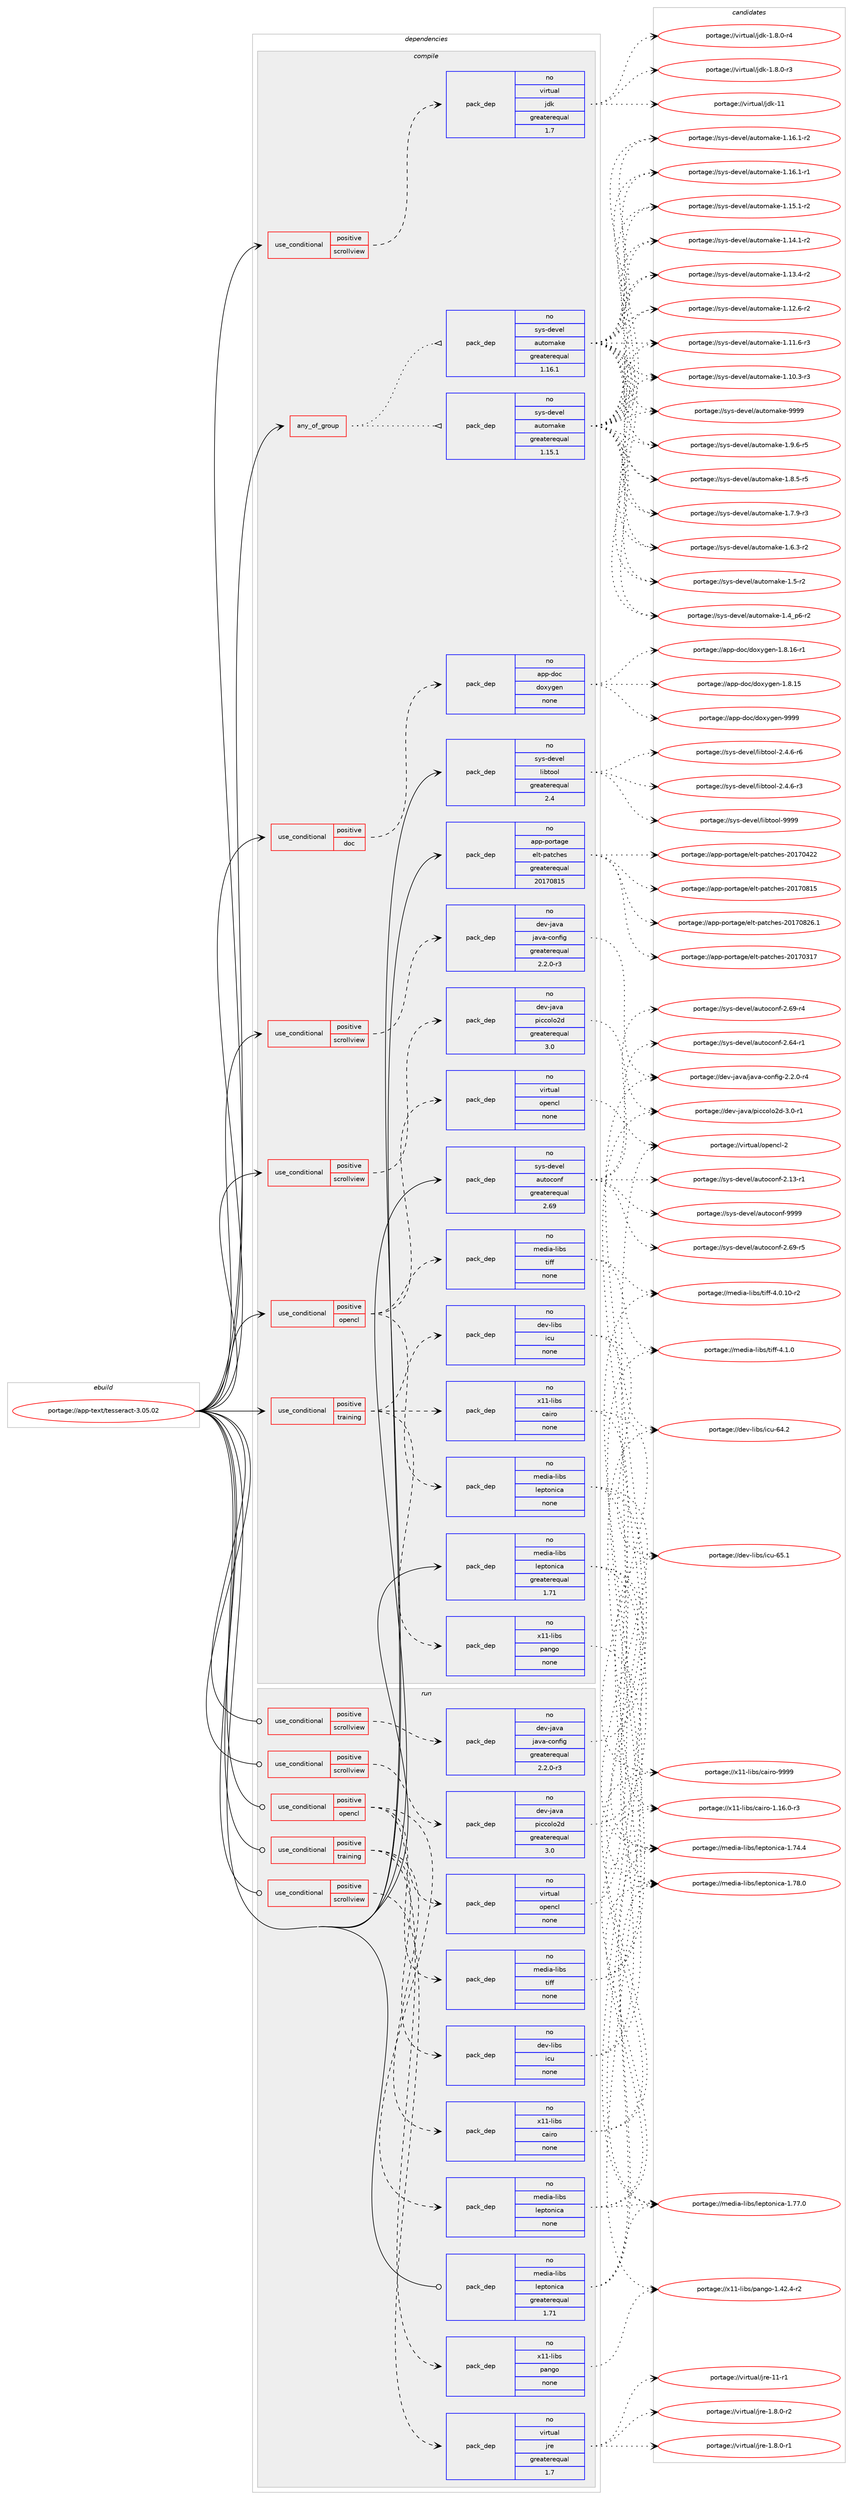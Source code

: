 digraph prolog {

# *************
# Graph options
# *************

newrank=true;
concentrate=true;
compound=true;
graph [rankdir=LR,fontname=Helvetica,fontsize=10,ranksep=1.5];#, ranksep=2.5, nodesep=0.2];
edge  [arrowhead=vee];
node  [fontname=Helvetica,fontsize=10];

# **********
# The ebuild
# **********

subgraph cluster_leftcol {
color=gray;
label=<<i>ebuild</i>>;
id [label="portage://app-text/tesseract-3.05.02", color=red, width=4, href="../app-text/tesseract-3.05.02.svg"];
}

# ****************
# The dependencies
# ****************

subgraph cluster_midcol {
color=gray;
label=<<i>dependencies</i>>;
subgraph cluster_compile {
fillcolor="#eeeeee";
style=filled;
label=<<i>compile</i>>;
subgraph any7634 {
dependency592282 [label=<<TABLE BORDER="0" CELLBORDER="1" CELLSPACING="0" CELLPADDING="4"><TR><TD CELLPADDING="10">any_of_group</TD></TR></TABLE>>, shape=none, color=red];subgraph pack444842 {
dependency592283 [label=<<TABLE BORDER="0" CELLBORDER="1" CELLSPACING="0" CELLPADDING="4" WIDTH="220"><TR><TD ROWSPAN="6" CELLPADDING="30">pack_dep</TD></TR><TR><TD WIDTH="110">no</TD></TR><TR><TD>sys-devel</TD></TR><TR><TD>automake</TD></TR><TR><TD>greaterequal</TD></TR><TR><TD>1.16.1</TD></TR></TABLE>>, shape=none, color=blue];
}
dependency592282:e -> dependency592283:w [weight=20,style="dotted",arrowhead="oinv"];
subgraph pack444843 {
dependency592284 [label=<<TABLE BORDER="0" CELLBORDER="1" CELLSPACING="0" CELLPADDING="4" WIDTH="220"><TR><TD ROWSPAN="6" CELLPADDING="30">pack_dep</TD></TR><TR><TD WIDTH="110">no</TD></TR><TR><TD>sys-devel</TD></TR><TR><TD>automake</TD></TR><TR><TD>greaterequal</TD></TR><TR><TD>1.15.1</TD></TR></TABLE>>, shape=none, color=blue];
}
dependency592282:e -> dependency592284:w [weight=20,style="dotted",arrowhead="oinv"];
}
id:e -> dependency592282:w [weight=20,style="solid",arrowhead="vee"];
subgraph cond139544 {
dependency592285 [label=<<TABLE BORDER="0" CELLBORDER="1" CELLSPACING="0" CELLPADDING="4"><TR><TD ROWSPAN="3" CELLPADDING="10">use_conditional</TD></TR><TR><TD>positive</TD></TR><TR><TD>doc</TD></TR></TABLE>>, shape=none, color=red];
subgraph pack444844 {
dependency592286 [label=<<TABLE BORDER="0" CELLBORDER="1" CELLSPACING="0" CELLPADDING="4" WIDTH="220"><TR><TD ROWSPAN="6" CELLPADDING="30">pack_dep</TD></TR><TR><TD WIDTH="110">no</TD></TR><TR><TD>app-doc</TD></TR><TR><TD>doxygen</TD></TR><TR><TD>none</TD></TR><TR><TD></TD></TR></TABLE>>, shape=none, color=blue];
}
dependency592285:e -> dependency592286:w [weight=20,style="dashed",arrowhead="vee"];
}
id:e -> dependency592285:w [weight=20,style="solid",arrowhead="vee"];
subgraph cond139545 {
dependency592287 [label=<<TABLE BORDER="0" CELLBORDER="1" CELLSPACING="0" CELLPADDING="4"><TR><TD ROWSPAN="3" CELLPADDING="10">use_conditional</TD></TR><TR><TD>positive</TD></TR><TR><TD>opencl</TD></TR></TABLE>>, shape=none, color=red];
subgraph pack444845 {
dependency592288 [label=<<TABLE BORDER="0" CELLBORDER="1" CELLSPACING="0" CELLPADDING="4" WIDTH="220"><TR><TD ROWSPAN="6" CELLPADDING="30">pack_dep</TD></TR><TR><TD WIDTH="110">no</TD></TR><TR><TD>virtual</TD></TR><TR><TD>opencl</TD></TR><TR><TD>none</TD></TR><TR><TD></TD></TR></TABLE>>, shape=none, color=blue];
}
dependency592287:e -> dependency592288:w [weight=20,style="dashed",arrowhead="vee"];
subgraph pack444846 {
dependency592289 [label=<<TABLE BORDER="0" CELLBORDER="1" CELLSPACING="0" CELLPADDING="4" WIDTH="220"><TR><TD ROWSPAN="6" CELLPADDING="30">pack_dep</TD></TR><TR><TD WIDTH="110">no</TD></TR><TR><TD>media-libs</TD></TR><TR><TD>tiff</TD></TR><TR><TD>none</TD></TR><TR><TD></TD></TR></TABLE>>, shape=none, color=blue];
}
dependency592287:e -> dependency592289:w [weight=20,style="dashed",arrowhead="vee"];
subgraph pack444847 {
dependency592290 [label=<<TABLE BORDER="0" CELLBORDER="1" CELLSPACING="0" CELLPADDING="4" WIDTH="220"><TR><TD ROWSPAN="6" CELLPADDING="30">pack_dep</TD></TR><TR><TD WIDTH="110">no</TD></TR><TR><TD>media-libs</TD></TR><TR><TD>leptonica</TD></TR><TR><TD>none</TD></TR><TR><TD></TD></TR></TABLE>>, shape=none, color=blue];
}
dependency592287:e -> dependency592290:w [weight=20,style="dashed",arrowhead="vee"];
}
id:e -> dependency592287:w [weight=20,style="solid",arrowhead="vee"];
subgraph cond139546 {
dependency592291 [label=<<TABLE BORDER="0" CELLBORDER="1" CELLSPACING="0" CELLPADDING="4"><TR><TD ROWSPAN="3" CELLPADDING="10">use_conditional</TD></TR><TR><TD>positive</TD></TR><TR><TD>scrollview</TD></TR></TABLE>>, shape=none, color=red];
subgraph pack444848 {
dependency592292 [label=<<TABLE BORDER="0" CELLBORDER="1" CELLSPACING="0" CELLPADDING="4" WIDTH="220"><TR><TD ROWSPAN="6" CELLPADDING="30">pack_dep</TD></TR><TR><TD WIDTH="110">no</TD></TR><TR><TD>dev-java</TD></TR><TR><TD>java-config</TD></TR><TR><TD>greaterequal</TD></TR><TR><TD>2.2.0-r3</TD></TR></TABLE>>, shape=none, color=blue];
}
dependency592291:e -> dependency592292:w [weight=20,style="dashed",arrowhead="vee"];
}
id:e -> dependency592291:w [weight=20,style="solid",arrowhead="vee"];
subgraph cond139547 {
dependency592293 [label=<<TABLE BORDER="0" CELLBORDER="1" CELLSPACING="0" CELLPADDING="4"><TR><TD ROWSPAN="3" CELLPADDING="10">use_conditional</TD></TR><TR><TD>positive</TD></TR><TR><TD>scrollview</TD></TR></TABLE>>, shape=none, color=red];
subgraph pack444849 {
dependency592294 [label=<<TABLE BORDER="0" CELLBORDER="1" CELLSPACING="0" CELLPADDING="4" WIDTH="220"><TR><TD ROWSPAN="6" CELLPADDING="30">pack_dep</TD></TR><TR><TD WIDTH="110">no</TD></TR><TR><TD>dev-java</TD></TR><TR><TD>piccolo2d</TD></TR><TR><TD>greaterequal</TD></TR><TR><TD>3.0</TD></TR></TABLE>>, shape=none, color=blue];
}
dependency592293:e -> dependency592294:w [weight=20,style="dashed",arrowhead="vee"];
}
id:e -> dependency592293:w [weight=20,style="solid",arrowhead="vee"];
subgraph cond139548 {
dependency592295 [label=<<TABLE BORDER="0" CELLBORDER="1" CELLSPACING="0" CELLPADDING="4"><TR><TD ROWSPAN="3" CELLPADDING="10">use_conditional</TD></TR><TR><TD>positive</TD></TR><TR><TD>scrollview</TD></TR></TABLE>>, shape=none, color=red];
subgraph pack444850 {
dependency592296 [label=<<TABLE BORDER="0" CELLBORDER="1" CELLSPACING="0" CELLPADDING="4" WIDTH="220"><TR><TD ROWSPAN="6" CELLPADDING="30">pack_dep</TD></TR><TR><TD WIDTH="110">no</TD></TR><TR><TD>virtual</TD></TR><TR><TD>jdk</TD></TR><TR><TD>greaterequal</TD></TR><TR><TD>1.7</TD></TR></TABLE>>, shape=none, color=blue];
}
dependency592295:e -> dependency592296:w [weight=20,style="dashed",arrowhead="vee"];
}
id:e -> dependency592295:w [weight=20,style="solid",arrowhead="vee"];
subgraph cond139549 {
dependency592297 [label=<<TABLE BORDER="0" CELLBORDER="1" CELLSPACING="0" CELLPADDING="4"><TR><TD ROWSPAN="3" CELLPADDING="10">use_conditional</TD></TR><TR><TD>positive</TD></TR><TR><TD>training</TD></TR></TABLE>>, shape=none, color=red];
subgraph pack444851 {
dependency592298 [label=<<TABLE BORDER="0" CELLBORDER="1" CELLSPACING="0" CELLPADDING="4" WIDTH="220"><TR><TD ROWSPAN="6" CELLPADDING="30">pack_dep</TD></TR><TR><TD WIDTH="110">no</TD></TR><TR><TD>dev-libs</TD></TR><TR><TD>icu</TD></TR><TR><TD>none</TD></TR><TR><TD></TD></TR></TABLE>>, shape=none, color=blue];
}
dependency592297:e -> dependency592298:w [weight=20,style="dashed",arrowhead="vee"];
subgraph pack444852 {
dependency592299 [label=<<TABLE BORDER="0" CELLBORDER="1" CELLSPACING="0" CELLPADDING="4" WIDTH="220"><TR><TD ROWSPAN="6" CELLPADDING="30">pack_dep</TD></TR><TR><TD WIDTH="110">no</TD></TR><TR><TD>x11-libs</TD></TR><TR><TD>pango</TD></TR><TR><TD>none</TD></TR><TR><TD></TD></TR></TABLE>>, shape=none, color=blue];
}
dependency592297:e -> dependency592299:w [weight=20,style="dashed",arrowhead="vee"];
subgraph pack444853 {
dependency592300 [label=<<TABLE BORDER="0" CELLBORDER="1" CELLSPACING="0" CELLPADDING="4" WIDTH="220"><TR><TD ROWSPAN="6" CELLPADDING="30">pack_dep</TD></TR><TR><TD WIDTH="110">no</TD></TR><TR><TD>x11-libs</TD></TR><TR><TD>cairo</TD></TR><TR><TD>none</TD></TR><TR><TD></TD></TR></TABLE>>, shape=none, color=blue];
}
dependency592297:e -> dependency592300:w [weight=20,style="dashed",arrowhead="vee"];
}
id:e -> dependency592297:w [weight=20,style="solid",arrowhead="vee"];
subgraph pack444854 {
dependency592301 [label=<<TABLE BORDER="0" CELLBORDER="1" CELLSPACING="0" CELLPADDING="4" WIDTH="220"><TR><TD ROWSPAN="6" CELLPADDING="30">pack_dep</TD></TR><TR><TD WIDTH="110">no</TD></TR><TR><TD>app-portage</TD></TR><TR><TD>elt-patches</TD></TR><TR><TD>greaterequal</TD></TR><TR><TD>20170815</TD></TR></TABLE>>, shape=none, color=blue];
}
id:e -> dependency592301:w [weight=20,style="solid",arrowhead="vee"];
subgraph pack444855 {
dependency592302 [label=<<TABLE BORDER="0" CELLBORDER="1" CELLSPACING="0" CELLPADDING="4" WIDTH="220"><TR><TD ROWSPAN="6" CELLPADDING="30">pack_dep</TD></TR><TR><TD WIDTH="110">no</TD></TR><TR><TD>media-libs</TD></TR><TR><TD>leptonica</TD></TR><TR><TD>greaterequal</TD></TR><TR><TD>1.71</TD></TR></TABLE>>, shape=none, color=blue];
}
id:e -> dependency592302:w [weight=20,style="solid",arrowhead="vee"];
subgraph pack444856 {
dependency592303 [label=<<TABLE BORDER="0" CELLBORDER="1" CELLSPACING="0" CELLPADDING="4" WIDTH="220"><TR><TD ROWSPAN="6" CELLPADDING="30">pack_dep</TD></TR><TR><TD WIDTH="110">no</TD></TR><TR><TD>sys-devel</TD></TR><TR><TD>autoconf</TD></TR><TR><TD>greaterequal</TD></TR><TR><TD>2.69</TD></TR></TABLE>>, shape=none, color=blue];
}
id:e -> dependency592303:w [weight=20,style="solid",arrowhead="vee"];
subgraph pack444857 {
dependency592304 [label=<<TABLE BORDER="0" CELLBORDER="1" CELLSPACING="0" CELLPADDING="4" WIDTH="220"><TR><TD ROWSPAN="6" CELLPADDING="30">pack_dep</TD></TR><TR><TD WIDTH="110">no</TD></TR><TR><TD>sys-devel</TD></TR><TR><TD>libtool</TD></TR><TR><TD>greaterequal</TD></TR><TR><TD>2.4</TD></TR></TABLE>>, shape=none, color=blue];
}
id:e -> dependency592304:w [weight=20,style="solid",arrowhead="vee"];
}
subgraph cluster_compileandrun {
fillcolor="#eeeeee";
style=filled;
label=<<i>compile and run</i>>;
}
subgraph cluster_run {
fillcolor="#eeeeee";
style=filled;
label=<<i>run</i>>;
subgraph cond139550 {
dependency592305 [label=<<TABLE BORDER="0" CELLBORDER="1" CELLSPACING="0" CELLPADDING="4"><TR><TD ROWSPAN="3" CELLPADDING="10">use_conditional</TD></TR><TR><TD>positive</TD></TR><TR><TD>opencl</TD></TR></TABLE>>, shape=none, color=red];
subgraph pack444858 {
dependency592306 [label=<<TABLE BORDER="0" CELLBORDER="1" CELLSPACING="0" CELLPADDING="4" WIDTH="220"><TR><TD ROWSPAN="6" CELLPADDING="30">pack_dep</TD></TR><TR><TD WIDTH="110">no</TD></TR><TR><TD>virtual</TD></TR><TR><TD>opencl</TD></TR><TR><TD>none</TD></TR><TR><TD></TD></TR></TABLE>>, shape=none, color=blue];
}
dependency592305:e -> dependency592306:w [weight=20,style="dashed",arrowhead="vee"];
subgraph pack444859 {
dependency592307 [label=<<TABLE BORDER="0" CELLBORDER="1" CELLSPACING="0" CELLPADDING="4" WIDTH="220"><TR><TD ROWSPAN="6" CELLPADDING="30">pack_dep</TD></TR><TR><TD WIDTH="110">no</TD></TR><TR><TD>media-libs</TD></TR><TR><TD>tiff</TD></TR><TR><TD>none</TD></TR><TR><TD></TD></TR></TABLE>>, shape=none, color=blue];
}
dependency592305:e -> dependency592307:w [weight=20,style="dashed",arrowhead="vee"];
subgraph pack444860 {
dependency592308 [label=<<TABLE BORDER="0" CELLBORDER="1" CELLSPACING="0" CELLPADDING="4" WIDTH="220"><TR><TD ROWSPAN="6" CELLPADDING="30">pack_dep</TD></TR><TR><TD WIDTH="110">no</TD></TR><TR><TD>media-libs</TD></TR><TR><TD>leptonica</TD></TR><TR><TD>none</TD></TR><TR><TD></TD></TR></TABLE>>, shape=none, color=blue];
}
dependency592305:e -> dependency592308:w [weight=20,style="dashed",arrowhead="vee"];
}
id:e -> dependency592305:w [weight=20,style="solid",arrowhead="odot"];
subgraph cond139551 {
dependency592309 [label=<<TABLE BORDER="0" CELLBORDER="1" CELLSPACING="0" CELLPADDING="4"><TR><TD ROWSPAN="3" CELLPADDING="10">use_conditional</TD></TR><TR><TD>positive</TD></TR><TR><TD>scrollview</TD></TR></TABLE>>, shape=none, color=red];
subgraph pack444861 {
dependency592310 [label=<<TABLE BORDER="0" CELLBORDER="1" CELLSPACING="0" CELLPADDING="4" WIDTH="220"><TR><TD ROWSPAN="6" CELLPADDING="30">pack_dep</TD></TR><TR><TD WIDTH="110">no</TD></TR><TR><TD>dev-java</TD></TR><TR><TD>java-config</TD></TR><TR><TD>greaterequal</TD></TR><TR><TD>2.2.0-r3</TD></TR></TABLE>>, shape=none, color=blue];
}
dependency592309:e -> dependency592310:w [weight=20,style="dashed",arrowhead="vee"];
}
id:e -> dependency592309:w [weight=20,style="solid",arrowhead="odot"];
subgraph cond139552 {
dependency592311 [label=<<TABLE BORDER="0" CELLBORDER="1" CELLSPACING="0" CELLPADDING="4"><TR><TD ROWSPAN="3" CELLPADDING="10">use_conditional</TD></TR><TR><TD>positive</TD></TR><TR><TD>scrollview</TD></TR></TABLE>>, shape=none, color=red];
subgraph pack444862 {
dependency592312 [label=<<TABLE BORDER="0" CELLBORDER="1" CELLSPACING="0" CELLPADDING="4" WIDTH="220"><TR><TD ROWSPAN="6" CELLPADDING="30">pack_dep</TD></TR><TR><TD WIDTH="110">no</TD></TR><TR><TD>dev-java</TD></TR><TR><TD>piccolo2d</TD></TR><TR><TD>greaterequal</TD></TR><TR><TD>3.0</TD></TR></TABLE>>, shape=none, color=blue];
}
dependency592311:e -> dependency592312:w [weight=20,style="dashed",arrowhead="vee"];
}
id:e -> dependency592311:w [weight=20,style="solid",arrowhead="odot"];
subgraph cond139553 {
dependency592313 [label=<<TABLE BORDER="0" CELLBORDER="1" CELLSPACING="0" CELLPADDING="4"><TR><TD ROWSPAN="3" CELLPADDING="10">use_conditional</TD></TR><TR><TD>positive</TD></TR><TR><TD>scrollview</TD></TR></TABLE>>, shape=none, color=red];
subgraph pack444863 {
dependency592314 [label=<<TABLE BORDER="0" CELLBORDER="1" CELLSPACING="0" CELLPADDING="4" WIDTH="220"><TR><TD ROWSPAN="6" CELLPADDING="30">pack_dep</TD></TR><TR><TD WIDTH="110">no</TD></TR><TR><TD>virtual</TD></TR><TR><TD>jre</TD></TR><TR><TD>greaterequal</TD></TR><TR><TD>1.7</TD></TR></TABLE>>, shape=none, color=blue];
}
dependency592313:e -> dependency592314:w [weight=20,style="dashed",arrowhead="vee"];
}
id:e -> dependency592313:w [weight=20,style="solid",arrowhead="odot"];
subgraph cond139554 {
dependency592315 [label=<<TABLE BORDER="0" CELLBORDER="1" CELLSPACING="0" CELLPADDING="4"><TR><TD ROWSPAN="3" CELLPADDING="10">use_conditional</TD></TR><TR><TD>positive</TD></TR><TR><TD>training</TD></TR></TABLE>>, shape=none, color=red];
subgraph pack444864 {
dependency592316 [label=<<TABLE BORDER="0" CELLBORDER="1" CELLSPACING="0" CELLPADDING="4" WIDTH="220"><TR><TD ROWSPAN="6" CELLPADDING="30">pack_dep</TD></TR><TR><TD WIDTH="110">no</TD></TR><TR><TD>dev-libs</TD></TR><TR><TD>icu</TD></TR><TR><TD>none</TD></TR><TR><TD></TD></TR></TABLE>>, shape=none, color=blue];
}
dependency592315:e -> dependency592316:w [weight=20,style="dashed",arrowhead="vee"];
subgraph pack444865 {
dependency592317 [label=<<TABLE BORDER="0" CELLBORDER="1" CELLSPACING="0" CELLPADDING="4" WIDTH="220"><TR><TD ROWSPAN="6" CELLPADDING="30">pack_dep</TD></TR><TR><TD WIDTH="110">no</TD></TR><TR><TD>x11-libs</TD></TR><TR><TD>pango</TD></TR><TR><TD>none</TD></TR><TR><TD></TD></TR></TABLE>>, shape=none, color=blue];
}
dependency592315:e -> dependency592317:w [weight=20,style="dashed",arrowhead="vee"];
subgraph pack444866 {
dependency592318 [label=<<TABLE BORDER="0" CELLBORDER="1" CELLSPACING="0" CELLPADDING="4" WIDTH="220"><TR><TD ROWSPAN="6" CELLPADDING="30">pack_dep</TD></TR><TR><TD WIDTH="110">no</TD></TR><TR><TD>x11-libs</TD></TR><TR><TD>cairo</TD></TR><TR><TD>none</TD></TR><TR><TD></TD></TR></TABLE>>, shape=none, color=blue];
}
dependency592315:e -> dependency592318:w [weight=20,style="dashed",arrowhead="vee"];
}
id:e -> dependency592315:w [weight=20,style="solid",arrowhead="odot"];
subgraph pack444867 {
dependency592319 [label=<<TABLE BORDER="0" CELLBORDER="1" CELLSPACING="0" CELLPADDING="4" WIDTH="220"><TR><TD ROWSPAN="6" CELLPADDING="30">pack_dep</TD></TR><TR><TD WIDTH="110">no</TD></TR><TR><TD>media-libs</TD></TR><TR><TD>leptonica</TD></TR><TR><TD>greaterequal</TD></TR><TR><TD>1.71</TD></TR></TABLE>>, shape=none, color=blue];
}
id:e -> dependency592319:w [weight=20,style="solid",arrowhead="odot"];
}
}

# **************
# The candidates
# **************

subgraph cluster_choices {
rank=same;
color=gray;
label=<<i>candidates</i>>;

subgraph choice444842 {
color=black;
nodesep=1;
choice115121115451001011181011084797117116111109971071014557575757 [label="portage://sys-devel/automake-9999", color=red, width=4,href="../sys-devel/automake-9999.svg"];
choice115121115451001011181011084797117116111109971071014549465746544511453 [label="portage://sys-devel/automake-1.9.6-r5", color=red, width=4,href="../sys-devel/automake-1.9.6-r5.svg"];
choice115121115451001011181011084797117116111109971071014549465646534511453 [label="portage://sys-devel/automake-1.8.5-r5", color=red, width=4,href="../sys-devel/automake-1.8.5-r5.svg"];
choice115121115451001011181011084797117116111109971071014549465546574511451 [label="portage://sys-devel/automake-1.7.9-r3", color=red, width=4,href="../sys-devel/automake-1.7.9-r3.svg"];
choice115121115451001011181011084797117116111109971071014549465446514511450 [label="portage://sys-devel/automake-1.6.3-r2", color=red, width=4,href="../sys-devel/automake-1.6.3-r2.svg"];
choice11512111545100101118101108479711711611110997107101454946534511450 [label="portage://sys-devel/automake-1.5-r2", color=red, width=4,href="../sys-devel/automake-1.5-r2.svg"];
choice115121115451001011181011084797117116111109971071014549465295112544511450 [label="portage://sys-devel/automake-1.4_p6-r2", color=red, width=4,href="../sys-devel/automake-1.4_p6-r2.svg"];
choice11512111545100101118101108479711711611110997107101454946495446494511450 [label="portage://sys-devel/automake-1.16.1-r2", color=red, width=4,href="../sys-devel/automake-1.16.1-r2.svg"];
choice11512111545100101118101108479711711611110997107101454946495446494511449 [label="portage://sys-devel/automake-1.16.1-r1", color=red, width=4,href="../sys-devel/automake-1.16.1-r1.svg"];
choice11512111545100101118101108479711711611110997107101454946495346494511450 [label="portage://sys-devel/automake-1.15.1-r2", color=red, width=4,href="../sys-devel/automake-1.15.1-r2.svg"];
choice11512111545100101118101108479711711611110997107101454946495246494511450 [label="portage://sys-devel/automake-1.14.1-r2", color=red, width=4,href="../sys-devel/automake-1.14.1-r2.svg"];
choice11512111545100101118101108479711711611110997107101454946495146524511450 [label="portage://sys-devel/automake-1.13.4-r2", color=red, width=4,href="../sys-devel/automake-1.13.4-r2.svg"];
choice11512111545100101118101108479711711611110997107101454946495046544511450 [label="portage://sys-devel/automake-1.12.6-r2", color=red, width=4,href="../sys-devel/automake-1.12.6-r2.svg"];
choice11512111545100101118101108479711711611110997107101454946494946544511451 [label="portage://sys-devel/automake-1.11.6-r3", color=red, width=4,href="../sys-devel/automake-1.11.6-r3.svg"];
choice11512111545100101118101108479711711611110997107101454946494846514511451 [label="portage://sys-devel/automake-1.10.3-r3", color=red, width=4,href="../sys-devel/automake-1.10.3-r3.svg"];
dependency592283:e -> choice115121115451001011181011084797117116111109971071014557575757:w [style=dotted,weight="100"];
dependency592283:e -> choice115121115451001011181011084797117116111109971071014549465746544511453:w [style=dotted,weight="100"];
dependency592283:e -> choice115121115451001011181011084797117116111109971071014549465646534511453:w [style=dotted,weight="100"];
dependency592283:e -> choice115121115451001011181011084797117116111109971071014549465546574511451:w [style=dotted,weight="100"];
dependency592283:e -> choice115121115451001011181011084797117116111109971071014549465446514511450:w [style=dotted,weight="100"];
dependency592283:e -> choice11512111545100101118101108479711711611110997107101454946534511450:w [style=dotted,weight="100"];
dependency592283:e -> choice115121115451001011181011084797117116111109971071014549465295112544511450:w [style=dotted,weight="100"];
dependency592283:e -> choice11512111545100101118101108479711711611110997107101454946495446494511450:w [style=dotted,weight="100"];
dependency592283:e -> choice11512111545100101118101108479711711611110997107101454946495446494511449:w [style=dotted,weight="100"];
dependency592283:e -> choice11512111545100101118101108479711711611110997107101454946495346494511450:w [style=dotted,weight="100"];
dependency592283:e -> choice11512111545100101118101108479711711611110997107101454946495246494511450:w [style=dotted,weight="100"];
dependency592283:e -> choice11512111545100101118101108479711711611110997107101454946495146524511450:w [style=dotted,weight="100"];
dependency592283:e -> choice11512111545100101118101108479711711611110997107101454946495046544511450:w [style=dotted,weight="100"];
dependency592283:e -> choice11512111545100101118101108479711711611110997107101454946494946544511451:w [style=dotted,weight="100"];
dependency592283:e -> choice11512111545100101118101108479711711611110997107101454946494846514511451:w [style=dotted,weight="100"];
}
subgraph choice444843 {
color=black;
nodesep=1;
choice115121115451001011181011084797117116111109971071014557575757 [label="portage://sys-devel/automake-9999", color=red, width=4,href="../sys-devel/automake-9999.svg"];
choice115121115451001011181011084797117116111109971071014549465746544511453 [label="portage://sys-devel/automake-1.9.6-r5", color=red, width=4,href="../sys-devel/automake-1.9.6-r5.svg"];
choice115121115451001011181011084797117116111109971071014549465646534511453 [label="portage://sys-devel/automake-1.8.5-r5", color=red, width=4,href="../sys-devel/automake-1.8.5-r5.svg"];
choice115121115451001011181011084797117116111109971071014549465546574511451 [label="portage://sys-devel/automake-1.7.9-r3", color=red, width=4,href="../sys-devel/automake-1.7.9-r3.svg"];
choice115121115451001011181011084797117116111109971071014549465446514511450 [label="portage://sys-devel/automake-1.6.3-r2", color=red, width=4,href="../sys-devel/automake-1.6.3-r2.svg"];
choice11512111545100101118101108479711711611110997107101454946534511450 [label="portage://sys-devel/automake-1.5-r2", color=red, width=4,href="../sys-devel/automake-1.5-r2.svg"];
choice115121115451001011181011084797117116111109971071014549465295112544511450 [label="portage://sys-devel/automake-1.4_p6-r2", color=red, width=4,href="../sys-devel/automake-1.4_p6-r2.svg"];
choice11512111545100101118101108479711711611110997107101454946495446494511450 [label="portage://sys-devel/automake-1.16.1-r2", color=red, width=4,href="../sys-devel/automake-1.16.1-r2.svg"];
choice11512111545100101118101108479711711611110997107101454946495446494511449 [label="portage://sys-devel/automake-1.16.1-r1", color=red, width=4,href="../sys-devel/automake-1.16.1-r1.svg"];
choice11512111545100101118101108479711711611110997107101454946495346494511450 [label="portage://sys-devel/automake-1.15.1-r2", color=red, width=4,href="../sys-devel/automake-1.15.1-r2.svg"];
choice11512111545100101118101108479711711611110997107101454946495246494511450 [label="portage://sys-devel/automake-1.14.1-r2", color=red, width=4,href="../sys-devel/automake-1.14.1-r2.svg"];
choice11512111545100101118101108479711711611110997107101454946495146524511450 [label="portage://sys-devel/automake-1.13.4-r2", color=red, width=4,href="../sys-devel/automake-1.13.4-r2.svg"];
choice11512111545100101118101108479711711611110997107101454946495046544511450 [label="portage://sys-devel/automake-1.12.6-r2", color=red, width=4,href="../sys-devel/automake-1.12.6-r2.svg"];
choice11512111545100101118101108479711711611110997107101454946494946544511451 [label="portage://sys-devel/automake-1.11.6-r3", color=red, width=4,href="../sys-devel/automake-1.11.6-r3.svg"];
choice11512111545100101118101108479711711611110997107101454946494846514511451 [label="portage://sys-devel/automake-1.10.3-r3", color=red, width=4,href="../sys-devel/automake-1.10.3-r3.svg"];
dependency592284:e -> choice115121115451001011181011084797117116111109971071014557575757:w [style=dotted,weight="100"];
dependency592284:e -> choice115121115451001011181011084797117116111109971071014549465746544511453:w [style=dotted,weight="100"];
dependency592284:e -> choice115121115451001011181011084797117116111109971071014549465646534511453:w [style=dotted,weight="100"];
dependency592284:e -> choice115121115451001011181011084797117116111109971071014549465546574511451:w [style=dotted,weight="100"];
dependency592284:e -> choice115121115451001011181011084797117116111109971071014549465446514511450:w [style=dotted,weight="100"];
dependency592284:e -> choice11512111545100101118101108479711711611110997107101454946534511450:w [style=dotted,weight="100"];
dependency592284:e -> choice115121115451001011181011084797117116111109971071014549465295112544511450:w [style=dotted,weight="100"];
dependency592284:e -> choice11512111545100101118101108479711711611110997107101454946495446494511450:w [style=dotted,weight="100"];
dependency592284:e -> choice11512111545100101118101108479711711611110997107101454946495446494511449:w [style=dotted,weight="100"];
dependency592284:e -> choice11512111545100101118101108479711711611110997107101454946495346494511450:w [style=dotted,weight="100"];
dependency592284:e -> choice11512111545100101118101108479711711611110997107101454946495246494511450:w [style=dotted,weight="100"];
dependency592284:e -> choice11512111545100101118101108479711711611110997107101454946495146524511450:w [style=dotted,weight="100"];
dependency592284:e -> choice11512111545100101118101108479711711611110997107101454946495046544511450:w [style=dotted,weight="100"];
dependency592284:e -> choice11512111545100101118101108479711711611110997107101454946494946544511451:w [style=dotted,weight="100"];
dependency592284:e -> choice11512111545100101118101108479711711611110997107101454946494846514511451:w [style=dotted,weight="100"];
}
subgraph choice444844 {
color=black;
nodesep=1;
choice971121124510011199471001111201211031011104557575757 [label="portage://app-doc/doxygen-9999", color=red, width=4,href="../app-doc/doxygen-9999.svg"];
choice97112112451001119947100111120121103101110454946564649544511449 [label="portage://app-doc/doxygen-1.8.16-r1", color=red, width=4,href="../app-doc/doxygen-1.8.16-r1.svg"];
choice9711211245100111994710011112012110310111045494656464953 [label="portage://app-doc/doxygen-1.8.15", color=red, width=4,href="../app-doc/doxygen-1.8.15.svg"];
dependency592286:e -> choice971121124510011199471001111201211031011104557575757:w [style=dotted,weight="100"];
dependency592286:e -> choice97112112451001119947100111120121103101110454946564649544511449:w [style=dotted,weight="100"];
dependency592286:e -> choice9711211245100111994710011112012110310111045494656464953:w [style=dotted,weight="100"];
}
subgraph choice444845 {
color=black;
nodesep=1;
choice1181051141161179710847111112101110991084550 [label="portage://virtual/opencl-2", color=red, width=4,href="../virtual/opencl-2.svg"];
dependency592288:e -> choice1181051141161179710847111112101110991084550:w [style=dotted,weight="100"];
}
subgraph choice444846 {
color=black;
nodesep=1;
choice10910110010597451081059811547116105102102455246494648 [label="portage://media-libs/tiff-4.1.0", color=red, width=4,href="../media-libs/tiff-4.1.0.svg"];
choice10910110010597451081059811547116105102102455246484649484511450 [label="portage://media-libs/tiff-4.0.10-r2", color=red, width=4,href="../media-libs/tiff-4.0.10-r2.svg"];
dependency592289:e -> choice10910110010597451081059811547116105102102455246494648:w [style=dotted,weight="100"];
dependency592289:e -> choice10910110010597451081059811547116105102102455246484649484511450:w [style=dotted,weight="100"];
}
subgraph choice444847 {
color=black;
nodesep=1;
choice10910110010597451081059811547108101112116111110105999745494655564648 [label="portage://media-libs/leptonica-1.78.0", color=red, width=4,href="../media-libs/leptonica-1.78.0.svg"];
choice10910110010597451081059811547108101112116111110105999745494655554648 [label="portage://media-libs/leptonica-1.77.0", color=red, width=4,href="../media-libs/leptonica-1.77.0.svg"];
choice10910110010597451081059811547108101112116111110105999745494655524652 [label="portage://media-libs/leptonica-1.74.4", color=red, width=4,href="../media-libs/leptonica-1.74.4.svg"];
dependency592290:e -> choice10910110010597451081059811547108101112116111110105999745494655564648:w [style=dotted,weight="100"];
dependency592290:e -> choice10910110010597451081059811547108101112116111110105999745494655554648:w [style=dotted,weight="100"];
dependency592290:e -> choice10910110010597451081059811547108101112116111110105999745494655524652:w [style=dotted,weight="100"];
}
subgraph choice444848 {
color=black;
nodesep=1;
choice10010111845106971189747106971189745991111101021051034550465046484511452 [label="portage://dev-java/java-config-2.2.0-r4", color=red, width=4,href="../dev-java/java-config-2.2.0-r4.svg"];
dependency592292:e -> choice10010111845106971189747106971189745991111101021051034550465046484511452:w [style=dotted,weight="100"];
}
subgraph choice444849 {
color=black;
nodesep=1;
choice10010111845106971189747112105999911110811150100455146484511449 [label="portage://dev-java/piccolo2d-3.0-r1", color=red, width=4,href="../dev-java/piccolo2d-3.0-r1.svg"];
dependency592294:e -> choice10010111845106971189747112105999911110811150100455146484511449:w [style=dotted,weight="100"];
}
subgraph choice444850 {
color=black;
nodesep=1;
choice1181051141161179710847106100107454949 [label="portage://virtual/jdk-11", color=red, width=4,href="../virtual/jdk-11.svg"];
choice11810511411611797108471061001074549465646484511452 [label="portage://virtual/jdk-1.8.0-r4", color=red, width=4,href="../virtual/jdk-1.8.0-r4.svg"];
choice11810511411611797108471061001074549465646484511451 [label="portage://virtual/jdk-1.8.0-r3", color=red, width=4,href="../virtual/jdk-1.8.0-r3.svg"];
dependency592296:e -> choice1181051141161179710847106100107454949:w [style=dotted,weight="100"];
dependency592296:e -> choice11810511411611797108471061001074549465646484511452:w [style=dotted,weight="100"];
dependency592296:e -> choice11810511411611797108471061001074549465646484511451:w [style=dotted,weight="100"];
}
subgraph choice444851 {
color=black;
nodesep=1;
choice100101118451081059811547105991174554534649 [label="portage://dev-libs/icu-65.1", color=red, width=4,href="../dev-libs/icu-65.1.svg"];
choice100101118451081059811547105991174554524650 [label="portage://dev-libs/icu-64.2", color=red, width=4,href="../dev-libs/icu-64.2.svg"];
dependency592298:e -> choice100101118451081059811547105991174554534649:w [style=dotted,weight="100"];
dependency592298:e -> choice100101118451081059811547105991174554524650:w [style=dotted,weight="100"];
}
subgraph choice444852 {
color=black;
nodesep=1;
choice120494945108105981154711297110103111454946525046524511450 [label="portage://x11-libs/pango-1.42.4-r2", color=red, width=4,href="../x11-libs/pango-1.42.4-r2.svg"];
dependency592299:e -> choice120494945108105981154711297110103111454946525046524511450:w [style=dotted,weight="100"];
}
subgraph choice444853 {
color=black;
nodesep=1;
choice120494945108105981154799971051141114557575757 [label="portage://x11-libs/cairo-9999", color=red, width=4,href="../x11-libs/cairo-9999.svg"];
choice12049494510810598115479997105114111454946495446484511451 [label="portage://x11-libs/cairo-1.16.0-r3", color=red, width=4,href="../x11-libs/cairo-1.16.0-r3.svg"];
dependency592300:e -> choice120494945108105981154799971051141114557575757:w [style=dotted,weight="100"];
dependency592300:e -> choice12049494510810598115479997105114111454946495446484511451:w [style=dotted,weight="100"];
}
subgraph choice444854 {
color=black;
nodesep=1;
choice971121124511211111411697103101471011081164511297116991041011154550484955485650544649 [label="portage://app-portage/elt-patches-20170826.1", color=red, width=4,href="../app-portage/elt-patches-20170826.1.svg"];
choice97112112451121111141169710310147101108116451129711699104101115455048495548564953 [label="portage://app-portage/elt-patches-20170815", color=red, width=4,href="../app-portage/elt-patches-20170815.svg"];
choice97112112451121111141169710310147101108116451129711699104101115455048495548525050 [label="portage://app-portage/elt-patches-20170422", color=red, width=4,href="../app-portage/elt-patches-20170422.svg"];
choice97112112451121111141169710310147101108116451129711699104101115455048495548514955 [label="portage://app-portage/elt-patches-20170317", color=red, width=4,href="../app-portage/elt-patches-20170317.svg"];
dependency592301:e -> choice971121124511211111411697103101471011081164511297116991041011154550484955485650544649:w [style=dotted,weight="100"];
dependency592301:e -> choice97112112451121111141169710310147101108116451129711699104101115455048495548564953:w [style=dotted,weight="100"];
dependency592301:e -> choice97112112451121111141169710310147101108116451129711699104101115455048495548525050:w [style=dotted,weight="100"];
dependency592301:e -> choice97112112451121111141169710310147101108116451129711699104101115455048495548514955:w [style=dotted,weight="100"];
}
subgraph choice444855 {
color=black;
nodesep=1;
choice10910110010597451081059811547108101112116111110105999745494655564648 [label="portage://media-libs/leptonica-1.78.0", color=red, width=4,href="../media-libs/leptonica-1.78.0.svg"];
choice10910110010597451081059811547108101112116111110105999745494655554648 [label="portage://media-libs/leptonica-1.77.0", color=red, width=4,href="../media-libs/leptonica-1.77.0.svg"];
choice10910110010597451081059811547108101112116111110105999745494655524652 [label="portage://media-libs/leptonica-1.74.4", color=red, width=4,href="../media-libs/leptonica-1.74.4.svg"];
dependency592302:e -> choice10910110010597451081059811547108101112116111110105999745494655564648:w [style=dotted,weight="100"];
dependency592302:e -> choice10910110010597451081059811547108101112116111110105999745494655554648:w [style=dotted,weight="100"];
dependency592302:e -> choice10910110010597451081059811547108101112116111110105999745494655524652:w [style=dotted,weight="100"];
}
subgraph choice444856 {
color=black;
nodesep=1;
choice115121115451001011181011084797117116111991111101024557575757 [label="portage://sys-devel/autoconf-9999", color=red, width=4,href="../sys-devel/autoconf-9999.svg"];
choice1151211154510010111810110847971171161119911111010245504654574511453 [label="portage://sys-devel/autoconf-2.69-r5", color=red, width=4,href="../sys-devel/autoconf-2.69-r5.svg"];
choice1151211154510010111810110847971171161119911111010245504654574511452 [label="portage://sys-devel/autoconf-2.69-r4", color=red, width=4,href="../sys-devel/autoconf-2.69-r4.svg"];
choice1151211154510010111810110847971171161119911111010245504654524511449 [label="portage://sys-devel/autoconf-2.64-r1", color=red, width=4,href="../sys-devel/autoconf-2.64-r1.svg"];
choice1151211154510010111810110847971171161119911111010245504649514511449 [label="portage://sys-devel/autoconf-2.13-r1", color=red, width=4,href="../sys-devel/autoconf-2.13-r1.svg"];
dependency592303:e -> choice115121115451001011181011084797117116111991111101024557575757:w [style=dotted,weight="100"];
dependency592303:e -> choice1151211154510010111810110847971171161119911111010245504654574511453:w [style=dotted,weight="100"];
dependency592303:e -> choice1151211154510010111810110847971171161119911111010245504654574511452:w [style=dotted,weight="100"];
dependency592303:e -> choice1151211154510010111810110847971171161119911111010245504654524511449:w [style=dotted,weight="100"];
dependency592303:e -> choice1151211154510010111810110847971171161119911111010245504649514511449:w [style=dotted,weight="100"];
}
subgraph choice444857 {
color=black;
nodesep=1;
choice1151211154510010111810110847108105981161111111084557575757 [label="portage://sys-devel/libtool-9999", color=red, width=4,href="../sys-devel/libtool-9999.svg"];
choice1151211154510010111810110847108105981161111111084550465246544511454 [label="portage://sys-devel/libtool-2.4.6-r6", color=red, width=4,href="../sys-devel/libtool-2.4.6-r6.svg"];
choice1151211154510010111810110847108105981161111111084550465246544511451 [label="portage://sys-devel/libtool-2.4.6-r3", color=red, width=4,href="../sys-devel/libtool-2.4.6-r3.svg"];
dependency592304:e -> choice1151211154510010111810110847108105981161111111084557575757:w [style=dotted,weight="100"];
dependency592304:e -> choice1151211154510010111810110847108105981161111111084550465246544511454:w [style=dotted,weight="100"];
dependency592304:e -> choice1151211154510010111810110847108105981161111111084550465246544511451:w [style=dotted,weight="100"];
}
subgraph choice444858 {
color=black;
nodesep=1;
choice1181051141161179710847111112101110991084550 [label="portage://virtual/opencl-2", color=red, width=4,href="../virtual/opencl-2.svg"];
dependency592306:e -> choice1181051141161179710847111112101110991084550:w [style=dotted,weight="100"];
}
subgraph choice444859 {
color=black;
nodesep=1;
choice10910110010597451081059811547116105102102455246494648 [label="portage://media-libs/tiff-4.1.0", color=red, width=4,href="../media-libs/tiff-4.1.0.svg"];
choice10910110010597451081059811547116105102102455246484649484511450 [label="portage://media-libs/tiff-4.0.10-r2", color=red, width=4,href="../media-libs/tiff-4.0.10-r2.svg"];
dependency592307:e -> choice10910110010597451081059811547116105102102455246494648:w [style=dotted,weight="100"];
dependency592307:e -> choice10910110010597451081059811547116105102102455246484649484511450:w [style=dotted,weight="100"];
}
subgraph choice444860 {
color=black;
nodesep=1;
choice10910110010597451081059811547108101112116111110105999745494655564648 [label="portage://media-libs/leptonica-1.78.0", color=red, width=4,href="../media-libs/leptonica-1.78.0.svg"];
choice10910110010597451081059811547108101112116111110105999745494655554648 [label="portage://media-libs/leptonica-1.77.0", color=red, width=4,href="../media-libs/leptonica-1.77.0.svg"];
choice10910110010597451081059811547108101112116111110105999745494655524652 [label="portage://media-libs/leptonica-1.74.4", color=red, width=4,href="../media-libs/leptonica-1.74.4.svg"];
dependency592308:e -> choice10910110010597451081059811547108101112116111110105999745494655564648:w [style=dotted,weight="100"];
dependency592308:e -> choice10910110010597451081059811547108101112116111110105999745494655554648:w [style=dotted,weight="100"];
dependency592308:e -> choice10910110010597451081059811547108101112116111110105999745494655524652:w [style=dotted,weight="100"];
}
subgraph choice444861 {
color=black;
nodesep=1;
choice10010111845106971189747106971189745991111101021051034550465046484511452 [label="portage://dev-java/java-config-2.2.0-r4", color=red, width=4,href="../dev-java/java-config-2.2.0-r4.svg"];
dependency592310:e -> choice10010111845106971189747106971189745991111101021051034550465046484511452:w [style=dotted,weight="100"];
}
subgraph choice444862 {
color=black;
nodesep=1;
choice10010111845106971189747112105999911110811150100455146484511449 [label="portage://dev-java/piccolo2d-3.0-r1", color=red, width=4,href="../dev-java/piccolo2d-3.0-r1.svg"];
dependency592312:e -> choice10010111845106971189747112105999911110811150100455146484511449:w [style=dotted,weight="100"];
}
subgraph choice444863 {
color=black;
nodesep=1;
choice11810511411611797108471061141014549494511449 [label="portage://virtual/jre-11-r1", color=red, width=4,href="../virtual/jre-11-r1.svg"];
choice11810511411611797108471061141014549465646484511450 [label="portage://virtual/jre-1.8.0-r2", color=red, width=4,href="../virtual/jre-1.8.0-r2.svg"];
choice11810511411611797108471061141014549465646484511449 [label="portage://virtual/jre-1.8.0-r1", color=red, width=4,href="../virtual/jre-1.8.0-r1.svg"];
dependency592314:e -> choice11810511411611797108471061141014549494511449:w [style=dotted,weight="100"];
dependency592314:e -> choice11810511411611797108471061141014549465646484511450:w [style=dotted,weight="100"];
dependency592314:e -> choice11810511411611797108471061141014549465646484511449:w [style=dotted,weight="100"];
}
subgraph choice444864 {
color=black;
nodesep=1;
choice100101118451081059811547105991174554534649 [label="portage://dev-libs/icu-65.1", color=red, width=4,href="../dev-libs/icu-65.1.svg"];
choice100101118451081059811547105991174554524650 [label="portage://dev-libs/icu-64.2", color=red, width=4,href="../dev-libs/icu-64.2.svg"];
dependency592316:e -> choice100101118451081059811547105991174554534649:w [style=dotted,weight="100"];
dependency592316:e -> choice100101118451081059811547105991174554524650:w [style=dotted,weight="100"];
}
subgraph choice444865 {
color=black;
nodesep=1;
choice120494945108105981154711297110103111454946525046524511450 [label="portage://x11-libs/pango-1.42.4-r2", color=red, width=4,href="../x11-libs/pango-1.42.4-r2.svg"];
dependency592317:e -> choice120494945108105981154711297110103111454946525046524511450:w [style=dotted,weight="100"];
}
subgraph choice444866 {
color=black;
nodesep=1;
choice120494945108105981154799971051141114557575757 [label="portage://x11-libs/cairo-9999", color=red, width=4,href="../x11-libs/cairo-9999.svg"];
choice12049494510810598115479997105114111454946495446484511451 [label="portage://x11-libs/cairo-1.16.0-r3", color=red, width=4,href="../x11-libs/cairo-1.16.0-r3.svg"];
dependency592318:e -> choice120494945108105981154799971051141114557575757:w [style=dotted,weight="100"];
dependency592318:e -> choice12049494510810598115479997105114111454946495446484511451:w [style=dotted,weight="100"];
}
subgraph choice444867 {
color=black;
nodesep=1;
choice10910110010597451081059811547108101112116111110105999745494655564648 [label="portage://media-libs/leptonica-1.78.0", color=red, width=4,href="../media-libs/leptonica-1.78.0.svg"];
choice10910110010597451081059811547108101112116111110105999745494655554648 [label="portage://media-libs/leptonica-1.77.0", color=red, width=4,href="../media-libs/leptonica-1.77.0.svg"];
choice10910110010597451081059811547108101112116111110105999745494655524652 [label="portage://media-libs/leptonica-1.74.4", color=red, width=4,href="../media-libs/leptonica-1.74.4.svg"];
dependency592319:e -> choice10910110010597451081059811547108101112116111110105999745494655564648:w [style=dotted,weight="100"];
dependency592319:e -> choice10910110010597451081059811547108101112116111110105999745494655554648:w [style=dotted,weight="100"];
dependency592319:e -> choice10910110010597451081059811547108101112116111110105999745494655524652:w [style=dotted,weight="100"];
}
}

}
